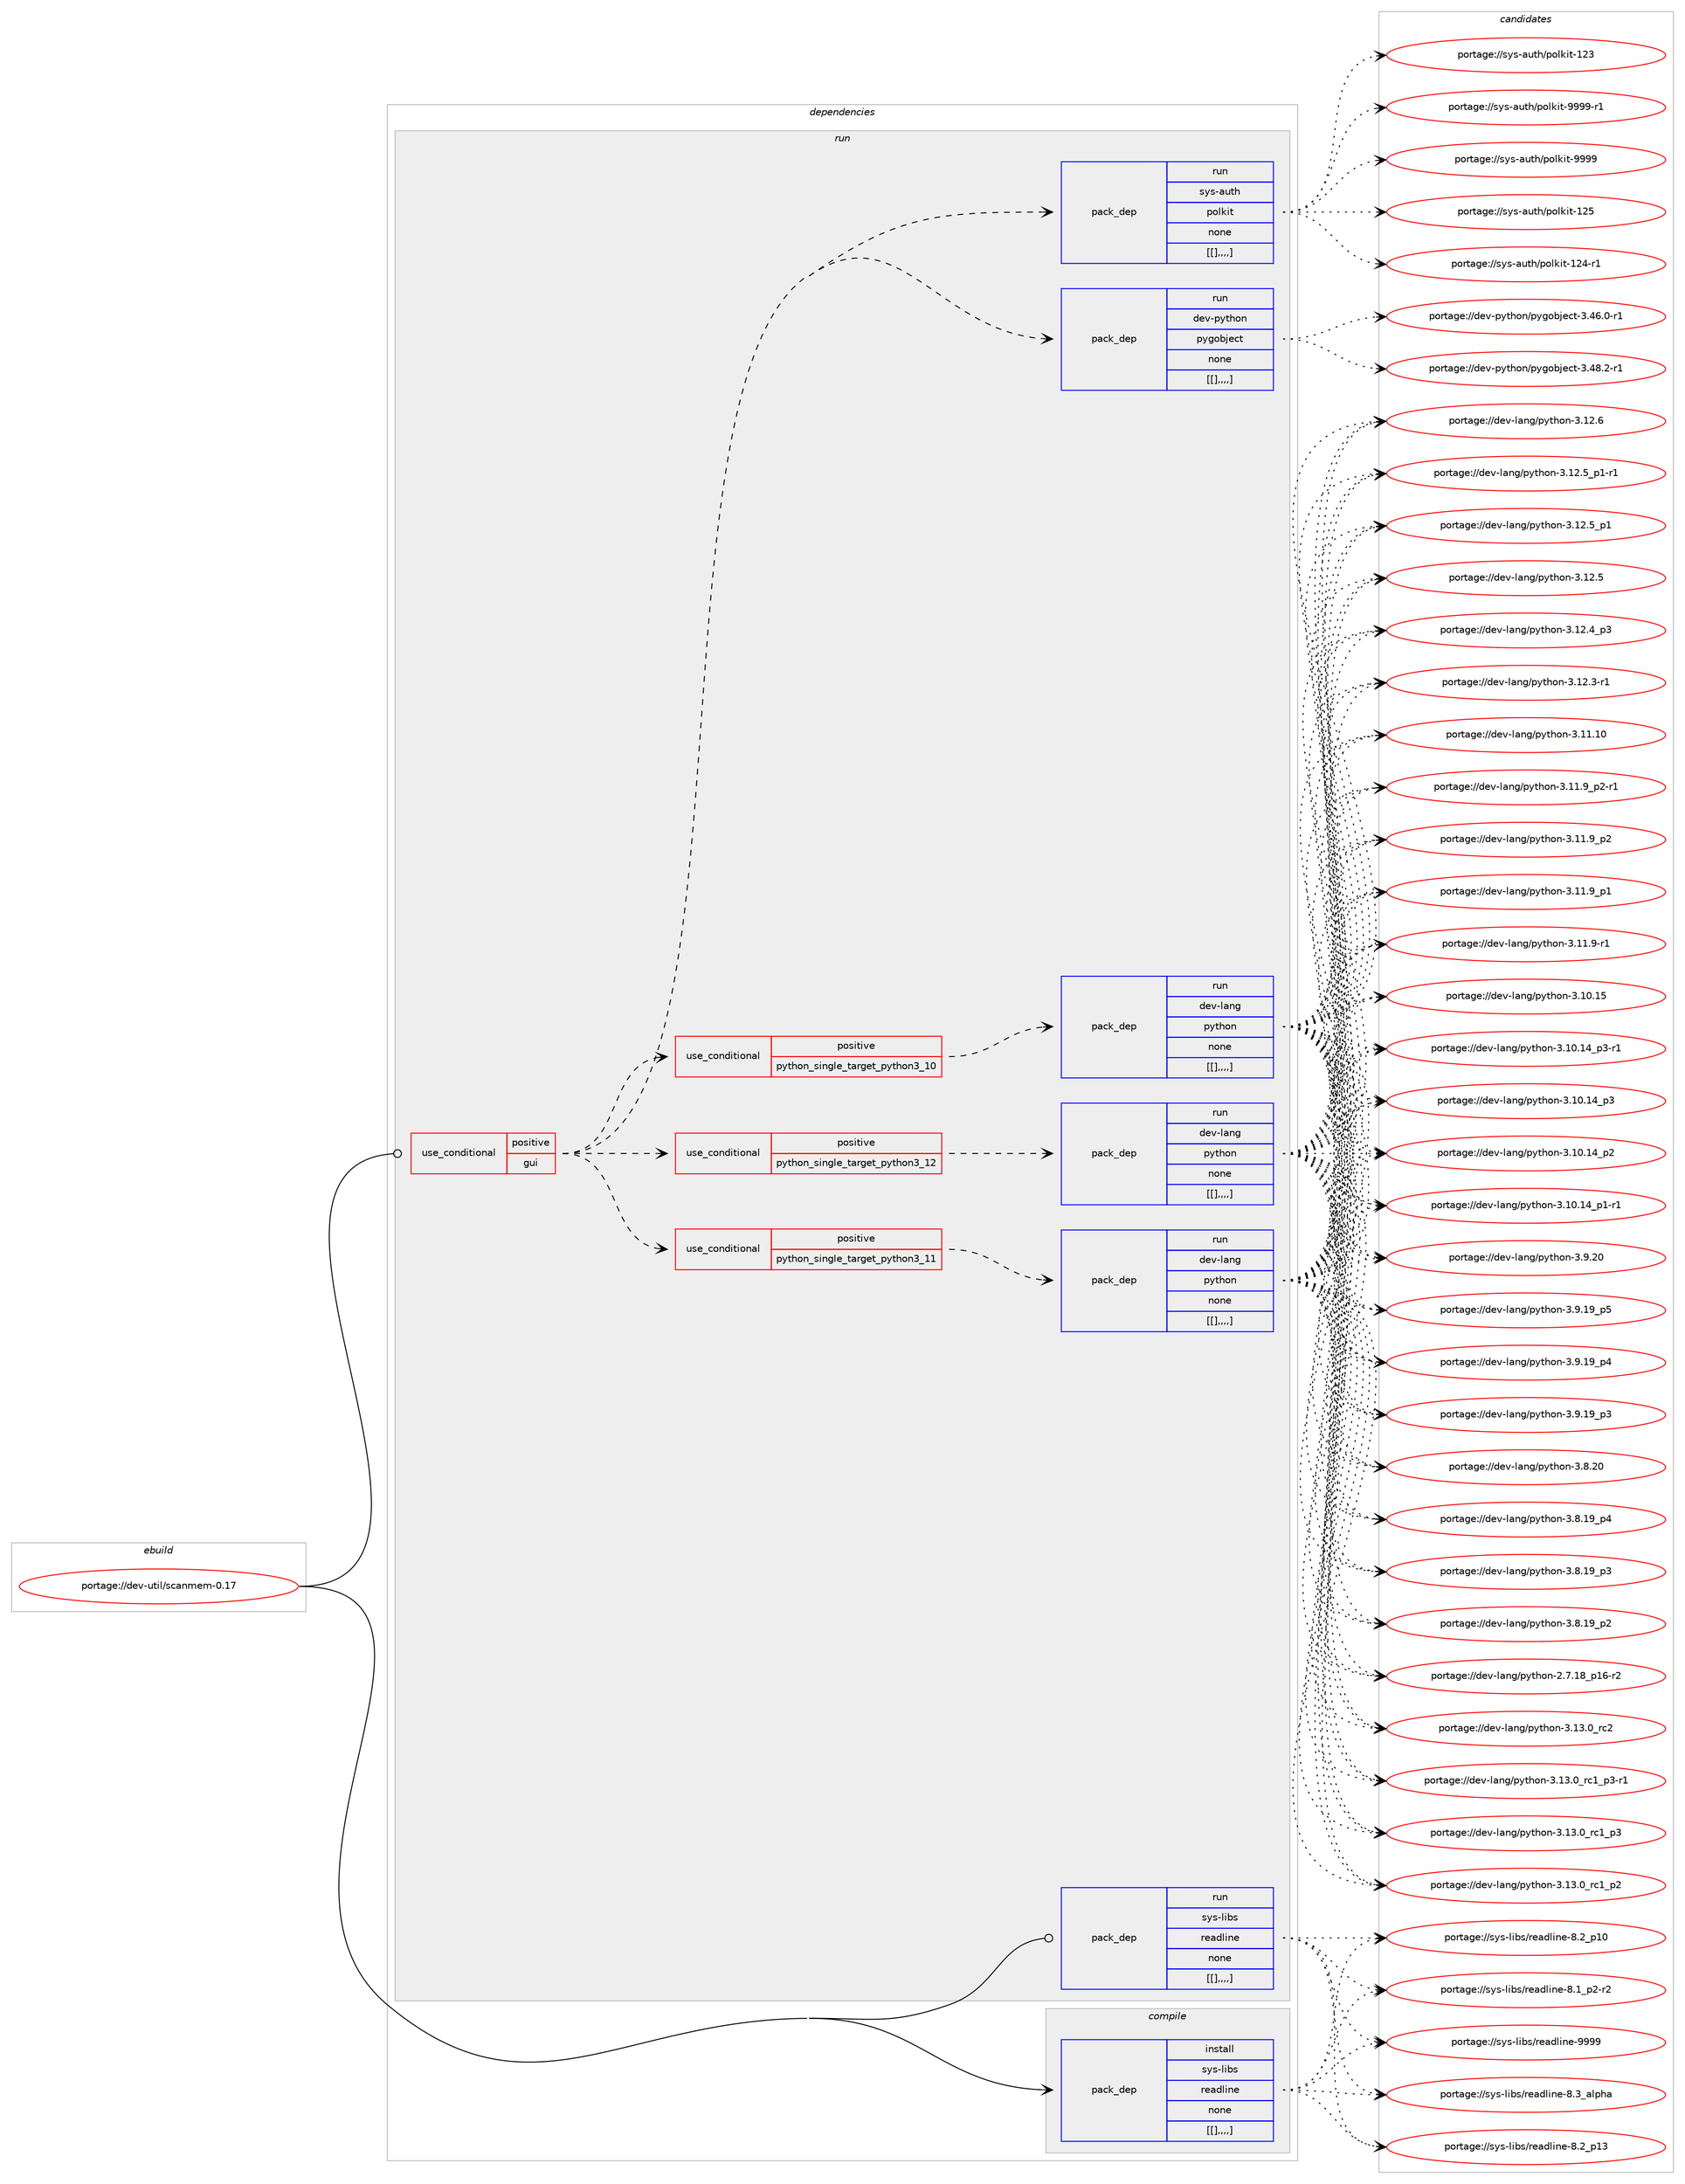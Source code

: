 digraph prolog {

# *************
# Graph options
# *************

newrank=true;
concentrate=true;
compound=true;
graph [rankdir=LR,fontname=Helvetica,fontsize=10,ranksep=1.5];#, ranksep=2.5, nodesep=0.2];
edge  [arrowhead=vee];
node  [fontname=Helvetica,fontsize=10];

# **********
# The ebuild
# **********

subgraph cluster_leftcol {
color=gray;
label=<<i>ebuild</i>>;
id [label="portage://dev-util/scanmem-0.17", color=red, width=4, href="../dev-util/scanmem-0.17.svg"];
}

# ****************
# The dependencies
# ****************

subgraph cluster_midcol {
color=gray;
label=<<i>dependencies</i>>;
subgraph cluster_compile {
fillcolor="#eeeeee";
style=filled;
label=<<i>compile</i>>;
subgraph pack158350 {
dependency223307 [label=<<TABLE BORDER="0" CELLBORDER="1" CELLSPACING="0" CELLPADDING="4" WIDTH="220"><TR><TD ROWSPAN="6" CELLPADDING="30">pack_dep</TD></TR><TR><TD WIDTH="110">install</TD></TR><TR><TD>sys-libs</TD></TR><TR><TD>readline</TD></TR><TR><TD>none</TD></TR><TR><TD>[[],,,,]</TD></TR></TABLE>>, shape=none, color=blue];
}
id:e -> dependency223307:w [weight=20,style="solid",arrowhead="vee"];
}
subgraph cluster_compileandrun {
fillcolor="#eeeeee";
style=filled;
label=<<i>compile and run</i>>;
}
subgraph cluster_run {
fillcolor="#eeeeee";
style=filled;
label=<<i>run</i>>;
subgraph cond63524 {
dependency223308 [label=<<TABLE BORDER="0" CELLBORDER="1" CELLSPACING="0" CELLPADDING="4"><TR><TD ROWSPAN="3" CELLPADDING="10">use_conditional</TD></TR><TR><TD>positive</TD></TR><TR><TD>gui</TD></TR></TABLE>>, shape=none, color=red];
subgraph cond63525 {
dependency223309 [label=<<TABLE BORDER="0" CELLBORDER="1" CELLSPACING="0" CELLPADDING="4"><TR><TD ROWSPAN="3" CELLPADDING="10">use_conditional</TD></TR><TR><TD>positive</TD></TR><TR><TD>python_single_target_python3_10</TD></TR></TABLE>>, shape=none, color=red];
subgraph pack158351 {
dependency223310 [label=<<TABLE BORDER="0" CELLBORDER="1" CELLSPACING="0" CELLPADDING="4" WIDTH="220"><TR><TD ROWSPAN="6" CELLPADDING="30">pack_dep</TD></TR><TR><TD WIDTH="110">run</TD></TR><TR><TD>dev-lang</TD></TR><TR><TD>python</TD></TR><TR><TD>none</TD></TR><TR><TD>[[],,,,]</TD></TR></TABLE>>, shape=none, color=blue];
}
dependency223309:e -> dependency223310:w [weight=20,style="dashed",arrowhead="vee"];
}
dependency223308:e -> dependency223309:w [weight=20,style="dashed",arrowhead="vee"];
subgraph cond63526 {
dependency223311 [label=<<TABLE BORDER="0" CELLBORDER="1" CELLSPACING="0" CELLPADDING="4"><TR><TD ROWSPAN="3" CELLPADDING="10">use_conditional</TD></TR><TR><TD>positive</TD></TR><TR><TD>python_single_target_python3_11</TD></TR></TABLE>>, shape=none, color=red];
subgraph pack158352 {
dependency223312 [label=<<TABLE BORDER="0" CELLBORDER="1" CELLSPACING="0" CELLPADDING="4" WIDTH="220"><TR><TD ROWSPAN="6" CELLPADDING="30">pack_dep</TD></TR><TR><TD WIDTH="110">run</TD></TR><TR><TD>dev-lang</TD></TR><TR><TD>python</TD></TR><TR><TD>none</TD></TR><TR><TD>[[],,,,]</TD></TR></TABLE>>, shape=none, color=blue];
}
dependency223311:e -> dependency223312:w [weight=20,style="dashed",arrowhead="vee"];
}
dependency223308:e -> dependency223311:w [weight=20,style="dashed",arrowhead="vee"];
subgraph cond63527 {
dependency223313 [label=<<TABLE BORDER="0" CELLBORDER="1" CELLSPACING="0" CELLPADDING="4"><TR><TD ROWSPAN="3" CELLPADDING="10">use_conditional</TD></TR><TR><TD>positive</TD></TR><TR><TD>python_single_target_python3_12</TD></TR></TABLE>>, shape=none, color=red];
subgraph pack158353 {
dependency223314 [label=<<TABLE BORDER="0" CELLBORDER="1" CELLSPACING="0" CELLPADDING="4" WIDTH="220"><TR><TD ROWSPAN="6" CELLPADDING="30">pack_dep</TD></TR><TR><TD WIDTH="110">run</TD></TR><TR><TD>dev-lang</TD></TR><TR><TD>python</TD></TR><TR><TD>none</TD></TR><TR><TD>[[],,,,]</TD></TR></TABLE>>, shape=none, color=blue];
}
dependency223313:e -> dependency223314:w [weight=20,style="dashed",arrowhead="vee"];
}
dependency223308:e -> dependency223313:w [weight=20,style="dashed",arrowhead="vee"];
subgraph pack158354 {
dependency223315 [label=<<TABLE BORDER="0" CELLBORDER="1" CELLSPACING="0" CELLPADDING="4" WIDTH="220"><TR><TD ROWSPAN="6" CELLPADDING="30">pack_dep</TD></TR><TR><TD WIDTH="110">run</TD></TR><TR><TD>dev-python</TD></TR><TR><TD>pygobject</TD></TR><TR><TD>none</TD></TR><TR><TD>[[],,,,]</TD></TR></TABLE>>, shape=none, color=blue];
}
dependency223308:e -> dependency223315:w [weight=20,style="dashed",arrowhead="vee"];
subgraph pack158355 {
dependency223316 [label=<<TABLE BORDER="0" CELLBORDER="1" CELLSPACING="0" CELLPADDING="4" WIDTH="220"><TR><TD ROWSPAN="6" CELLPADDING="30">pack_dep</TD></TR><TR><TD WIDTH="110">run</TD></TR><TR><TD>sys-auth</TD></TR><TR><TD>polkit</TD></TR><TR><TD>none</TD></TR><TR><TD>[[],,,,]</TD></TR></TABLE>>, shape=none, color=blue];
}
dependency223308:e -> dependency223316:w [weight=20,style="dashed",arrowhead="vee"];
}
id:e -> dependency223308:w [weight=20,style="solid",arrowhead="odot"];
subgraph pack158356 {
dependency223317 [label=<<TABLE BORDER="0" CELLBORDER="1" CELLSPACING="0" CELLPADDING="4" WIDTH="220"><TR><TD ROWSPAN="6" CELLPADDING="30">pack_dep</TD></TR><TR><TD WIDTH="110">run</TD></TR><TR><TD>sys-libs</TD></TR><TR><TD>readline</TD></TR><TR><TD>none</TD></TR><TR><TD>[[],,,,]</TD></TR></TABLE>>, shape=none, color=blue];
}
id:e -> dependency223317:w [weight=20,style="solid",arrowhead="odot"];
}
}

# **************
# The candidates
# **************

subgraph cluster_choices {
rank=same;
color=gray;
label=<<i>candidates</i>>;

subgraph choice158350 {
color=black;
nodesep=1;
choice115121115451081059811547114101971001081051101014557575757 [label="portage://sys-libs/readline-9999", color=red, width=4,href="../sys-libs/readline-9999.svg"];
choice1151211154510810598115471141019710010810511010145564651959710811210497 [label="portage://sys-libs/readline-8.3_alpha", color=red, width=4,href="../sys-libs/readline-8.3_alpha.svg"];
choice1151211154510810598115471141019710010810511010145564650951124951 [label="portage://sys-libs/readline-8.2_p13", color=red, width=4,href="../sys-libs/readline-8.2_p13.svg"];
choice1151211154510810598115471141019710010810511010145564650951124948 [label="portage://sys-libs/readline-8.2_p10", color=red, width=4,href="../sys-libs/readline-8.2_p10.svg"];
choice115121115451081059811547114101971001081051101014556464995112504511450 [label="portage://sys-libs/readline-8.1_p2-r2", color=red, width=4,href="../sys-libs/readline-8.1_p2-r2.svg"];
dependency223307:e -> choice115121115451081059811547114101971001081051101014557575757:w [style=dotted,weight="100"];
dependency223307:e -> choice1151211154510810598115471141019710010810511010145564651959710811210497:w [style=dotted,weight="100"];
dependency223307:e -> choice1151211154510810598115471141019710010810511010145564650951124951:w [style=dotted,weight="100"];
dependency223307:e -> choice1151211154510810598115471141019710010810511010145564650951124948:w [style=dotted,weight="100"];
dependency223307:e -> choice115121115451081059811547114101971001081051101014556464995112504511450:w [style=dotted,weight="100"];
}
subgraph choice158351 {
color=black;
nodesep=1;
choice10010111845108971101034711212111610411111045514649514648951149950 [label="portage://dev-lang/python-3.13.0_rc2", color=red, width=4,href="../dev-lang/python-3.13.0_rc2.svg"];
choice1001011184510897110103471121211161041111104551464951464895114994995112514511449 [label="portage://dev-lang/python-3.13.0_rc1_p3-r1", color=red, width=4,href="../dev-lang/python-3.13.0_rc1_p3-r1.svg"];
choice100101118451089711010347112121116104111110455146495146489511499499511251 [label="portage://dev-lang/python-3.13.0_rc1_p3", color=red, width=4,href="../dev-lang/python-3.13.0_rc1_p3.svg"];
choice100101118451089711010347112121116104111110455146495146489511499499511250 [label="portage://dev-lang/python-3.13.0_rc1_p2", color=red, width=4,href="../dev-lang/python-3.13.0_rc1_p2.svg"];
choice10010111845108971101034711212111610411111045514649504654 [label="portage://dev-lang/python-3.12.6", color=red, width=4,href="../dev-lang/python-3.12.6.svg"];
choice1001011184510897110103471121211161041111104551464950465395112494511449 [label="portage://dev-lang/python-3.12.5_p1-r1", color=red, width=4,href="../dev-lang/python-3.12.5_p1-r1.svg"];
choice100101118451089711010347112121116104111110455146495046539511249 [label="portage://dev-lang/python-3.12.5_p1", color=red, width=4,href="../dev-lang/python-3.12.5_p1.svg"];
choice10010111845108971101034711212111610411111045514649504653 [label="portage://dev-lang/python-3.12.5", color=red, width=4,href="../dev-lang/python-3.12.5.svg"];
choice100101118451089711010347112121116104111110455146495046529511251 [label="portage://dev-lang/python-3.12.4_p3", color=red, width=4,href="../dev-lang/python-3.12.4_p3.svg"];
choice100101118451089711010347112121116104111110455146495046514511449 [label="portage://dev-lang/python-3.12.3-r1", color=red, width=4,href="../dev-lang/python-3.12.3-r1.svg"];
choice1001011184510897110103471121211161041111104551464949464948 [label="portage://dev-lang/python-3.11.10", color=red, width=4,href="../dev-lang/python-3.11.10.svg"];
choice1001011184510897110103471121211161041111104551464949465795112504511449 [label="portage://dev-lang/python-3.11.9_p2-r1", color=red, width=4,href="../dev-lang/python-3.11.9_p2-r1.svg"];
choice100101118451089711010347112121116104111110455146494946579511250 [label="portage://dev-lang/python-3.11.9_p2", color=red, width=4,href="../dev-lang/python-3.11.9_p2.svg"];
choice100101118451089711010347112121116104111110455146494946579511249 [label="portage://dev-lang/python-3.11.9_p1", color=red, width=4,href="../dev-lang/python-3.11.9_p1.svg"];
choice100101118451089711010347112121116104111110455146494946574511449 [label="portage://dev-lang/python-3.11.9-r1", color=red, width=4,href="../dev-lang/python-3.11.9-r1.svg"];
choice1001011184510897110103471121211161041111104551464948464953 [label="portage://dev-lang/python-3.10.15", color=red, width=4,href="../dev-lang/python-3.10.15.svg"];
choice100101118451089711010347112121116104111110455146494846495295112514511449 [label="portage://dev-lang/python-3.10.14_p3-r1", color=red, width=4,href="../dev-lang/python-3.10.14_p3-r1.svg"];
choice10010111845108971101034711212111610411111045514649484649529511251 [label="portage://dev-lang/python-3.10.14_p3", color=red, width=4,href="../dev-lang/python-3.10.14_p3.svg"];
choice10010111845108971101034711212111610411111045514649484649529511250 [label="portage://dev-lang/python-3.10.14_p2", color=red, width=4,href="../dev-lang/python-3.10.14_p2.svg"];
choice100101118451089711010347112121116104111110455146494846495295112494511449 [label="portage://dev-lang/python-3.10.14_p1-r1", color=red, width=4,href="../dev-lang/python-3.10.14_p1-r1.svg"];
choice10010111845108971101034711212111610411111045514657465048 [label="portage://dev-lang/python-3.9.20", color=red, width=4,href="../dev-lang/python-3.9.20.svg"];
choice100101118451089711010347112121116104111110455146574649579511253 [label="portage://dev-lang/python-3.9.19_p5", color=red, width=4,href="../dev-lang/python-3.9.19_p5.svg"];
choice100101118451089711010347112121116104111110455146574649579511252 [label="portage://dev-lang/python-3.9.19_p4", color=red, width=4,href="../dev-lang/python-3.9.19_p4.svg"];
choice100101118451089711010347112121116104111110455146574649579511251 [label="portage://dev-lang/python-3.9.19_p3", color=red, width=4,href="../dev-lang/python-3.9.19_p3.svg"];
choice10010111845108971101034711212111610411111045514656465048 [label="portage://dev-lang/python-3.8.20", color=red, width=4,href="../dev-lang/python-3.8.20.svg"];
choice100101118451089711010347112121116104111110455146564649579511252 [label="portage://dev-lang/python-3.8.19_p4", color=red, width=4,href="../dev-lang/python-3.8.19_p4.svg"];
choice100101118451089711010347112121116104111110455146564649579511251 [label="portage://dev-lang/python-3.8.19_p3", color=red, width=4,href="../dev-lang/python-3.8.19_p3.svg"];
choice100101118451089711010347112121116104111110455146564649579511250 [label="portage://dev-lang/python-3.8.19_p2", color=red, width=4,href="../dev-lang/python-3.8.19_p2.svg"];
choice100101118451089711010347112121116104111110455046554649569511249544511450 [label="portage://dev-lang/python-2.7.18_p16-r2", color=red, width=4,href="../dev-lang/python-2.7.18_p16-r2.svg"];
dependency223310:e -> choice10010111845108971101034711212111610411111045514649514648951149950:w [style=dotted,weight="100"];
dependency223310:e -> choice1001011184510897110103471121211161041111104551464951464895114994995112514511449:w [style=dotted,weight="100"];
dependency223310:e -> choice100101118451089711010347112121116104111110455146495146489511499499511251:w [style=dotted,weight="100"];
dependency223310:e -> choice100101118451089711010347112121116104111110455146495146489511499499511250:w [style=dotted,weight="100"];
dependency223310:e -> choice10010111845108971101034711212111610411111045514649504654:w [style=dotted,weight="100"];
dependency223310:e -> choice1001011184510897110103471121211161041111104551464950465395112494511449:w [style=dotted,weight="100"];
dependency223310:e -> choice100101118451089711010347112121116104111110455146495046539511249:w [style=dotted,weight="100"];
dependency223310:e -> choice10010111845108971101034711212111610411111045514649504653:w [style=dotted,weight="100"];
dependency223310:e -> choice100101118451089711010347112121116104111110455146495046529511251:w [style=dotted,weight="100"];
dependency223310:e -> choice100101118451089711010347112121116104111110455146495046514511449:w [style=dotted,weight="100"];
dependency223310:e -> choice1001011184510897110103471121211161041111104551464949464948:w [style=dotted,weight="100"];
dependency223310:e -> choice1001011184510897110103471121211161041111104551464949465795112504511449:w [style=dotted,weight="100"];
dependency223310:e -> choice100101118451089711010347112121116104111110455146494946579511250:w [style=dotted,weight="100"];
dependency223310:e -> choice100101118451089711010347112121116104111110455146494946579511249:w [style=dotted,weight="100"];
dependency223310:e -> choice100101118451089711010347112121116104111110455146494946574511449:w [style=dotted,weight="100"];
dependency223310:e -> choice1001011184510897110103471121211161041111104551464948464953:w [style=dotted,weight="100"];
dependency223310:e -> choice100101118451089711010347112121116104111110455146494846495295112514511449:w [style=dotted,weight="100"];
dependency223310:e -> choice10010111845108971101034711212111610411111045514649484649529511251:w [style=dotted,weight="100"];
dependency223310:e -> choice10010111845108971101034711212111610411111045514649484649529511250:w [style=dotted,weight="100"];
dependency223310:e -> choice100101118451089711010347112121116104111110455146494846495295112494511449:w [style=dotted,weight="100"];
dependency223310:e -> choice10010111845108971101034711212111610411111045514657465048:w [style=dotted,weight="100"];
dependency223310:e -> choice100101118451089711010347112121116104111110455146574649579511253:w [style=dotted,weight="100"];
dependency223310:e -> choice100101118451089711010347112121116104111110455146574649579511252:w [style=dotted,weight="100"];
dependency223310:e -> choice100101118451089711010347112121116104111110455146574649579511251:w [style=dotted,weight="100"];
dependency223310:e -> choice10010111845108971101034711212111610411111045514656465048:w [style=dotted,weight="100"];
dependency223310:e -> choice100101118451089711010347112121116104111110455146564649579511252:w [style=dotted,weight="100"];
dependency223310:e -> choice100101118451089711010347112121116104111110455146564649579511251:w [style=dotted,weight="100"];
dependency223310:e -> choice100101118451089711010347112121116104111110455146564649579511250:w [style=dotted,weight="100"];
dependency223310:e -> choice100101118451089711010347112121116104111110455046554649569511249544511450:w [style=dotted,weight="100"];
}
subgraph choice158352 {
color=black;
nodesep=1;
choice10010111845108971101034711212111610411111045514649514648951149950 [label="portage://dev-lang/python-3.13.0_rc2", color=red, width=4,href="../dev-lang/python-3.13.0_rc2.svg"];
choice1001011184510897110103471121211161041111104551464951464895114994995112514511449 [label="portage://dev-lang/python-3.13.0_rc1_p3-r1", color=red, width=4,href="../dev-lang/python-3.13.0_rc1_p3-r1.svg"];
choice100101118451089711010347112121116104111110455146495146489511499499511251 [label="portage://dev-lang/python-3.13.0_rc1_p3", color=red, width=4,href="../dev-lang/python-3.13.0_rc1_p3.svg"];
choice100101118451089711010347112121116104111110455146495146489511499499511250 [label="portage://dev-lang/python-3.13.0_rc1_p2", color=red, width=4,href="../dev-lang/python-3.13.0_rc1_p2.svg"];
choice10010111845108971101034711212111610411111045514649504654 [label="portage://dev-lang/python-3.12.6", color=red, width=4,href="../dev-lang/python-3.12.6.svg"];
choice1001011184510897110103471121211161041111104551464950465395112494511449 [label="portage://dev-lang/python-3.12.5_p1-r1", color=red, width=4,href="../dev-lang/python-3.12.5_p1-r1.svg"];
choice100101118451089711010347112121116104111110455146495046539511249 [label="portage://dev-lang/python-3.12.5_p1", color=red, width=4,href="../dev-lang/python-3.12.5_p1.svg"];
choice10010111845108971101034711212111610411111045514649504653 [label="portage://dev-lang/python-3.12.5", color=red, width=4,href="../dev-lang/python-3.12.5.svg"];
choice100101118451089711010347112121116104111110455146495046529511251 [label="portage://dev-lang/python-3.12.4_p3", color=red, width=4,href="../dev-lang/python-3.12.4_p3.svg"];
choice100101118451089711010347112121116104111110455146495046514511449 [label="portage://dev-lang/python-3.12.3-r1", color=red, width=4,href="../dev-lang/python-3.12.3-r1.svg"];
choice1001011184510897110103471121211161041111104551464949464948 [label="portage://dev-lang/python-3.11.10", color=red, width=4,href="../dev-lang/python-3.11.10.svg"];
choice1001011184510897110103471121211161041111104551464949465795112504511449 [label="portage://dev-lang/python-3.11.9_p2-r1", color=red, width=4,href="../dev-lang/python-3.11.9_p2-r1.svg"];
choice100101118451089711010347112121116104111110455146494946579511250 [label="portage://dev-lang/python-3.11.9_p2", color=red, width=4,href="../dev-lang/python-3.11.9_p2.svg"];
choice100101118451089711010347112121116104111110455146494946579511249 [label="portage://dev-lang/python-3.11.9_p1", color=red, width=4,href="../dev-lang/python-3.11.9_p1.svg"];
choice100101118451089711010347112121116104111110455146494946574511449 [label="portage://dev-lang/python-3.11.9-r1", color=red, width=4,href="../dev-lang/python-3.11.9-r1.svg"];
choice1001011184510897110103471121211161041111104551464948464953 [label="portage://dev-lang/python-3.10.15", color=red, width=4,href="../dev-lang/python-3.10.15.svg"];
choice100101118451089711010347112121116104111110455146494846495295112514511449 [label="portage://dev-lang/python-3.10.14_p3-r1", color=red, width=4,href="../dev-lang/python-3.10.14_p3-r1.svg"];
choice10010111845108971101034711212111610411111045514649484649529511251 [label="portage://dev-lang/python-3.10.14_p3", color=red, width=4,href="../dev-lang/python-3.10.14_p3.svg"];
choice10010111845108971101034711212111610411111045514649484649529511250 [label="portage://dev-lang/python-3.10.14_p2", color=red, width=4,href="../dev-lang/python-3.10.14_p2.svg"];
choice100101118451089711010347112121116104111110455146494846495295112494511449 [label="portage://dev-lang/python-3.10.14_p1-r1", color=red, width=4,href="../dev-lang/python-3.10.14_p1-r1.svg"];
choice10010111845108971101034711212111610411111045514657465048 [label="portage://dev-lang/python-3.9.20", color=red, width=4,href="../dev-lang/python-3.9.20.svg"];
choice100101118451089711010347112121116104111110455146574649579511253 [label="portage://dev-lang/python-3.9.19_p5", color=red, width=4,href="../dev-lang/python-3.9.19_p5.svg"];
choice100101118451089711010347112121116104111110455146574649579511252 [label="portage://dev-lang/python-3.9.19_p4", color=red, width=4,href="../dev-lang/python-3.9.19_p4.svg"];
choice100101118451089711010347112121116104111110455146574649579511251 [label="portage://dev-lang/python-3.9.19_p3", color=red, width=4,href="../dev-lang/python-3.9.19_p3.svg"];
choice10010111845108971101034711212111610411111045514656465048 [label="portage://dev-lang/python-3.8.20", color=red, width=4,href="../dev-lang/python-3.8.20.svg"];
choice100101118451089711010347112121116104111110455146564649579511252 [label="portage://dev-lang/python-3.8.19_p4", color=red, width=4,href="../dev-lang/python-3.8.19_p4.svg"];
choice100101118451089711010347112121116104111110455146564649579511251 [label="portage://dev-lang/python-3.8.19_p3", color=red, width=4,href="../dev-lang/python-3.8.19_p3.svg"];
choice100101118451089711010347112121116104111110455146564649579511250 [label="portage://dev-lang/python-3.8.19_p2", color=red, width=4,href="../dev-lang/python-3.8.19_p2.svg"];
choice100101118451089711010347112121116104111110455046554649569511249544511450 [label="portage://dev-lang/python-2.7.18_p16-r2", color=red, width=4,href="../dev-lang/python-2.7.18_p16-r2.svg"];
dependency223312:e -> choice10010111845108971101034711212111610411111045514649514648951149950:w [style=dotted,weight="100"];
dependency223312:e -> choice1001011184510897110103471121211161041111104551464951464895114994995112514511449:w [style=dotted,weight="100"];
dependency223312:e -> choice100101118451089711010347112121116104111110455146495146489511499499511251:w [style=dotted,weight="100"];
dependency223312:e -> choice100101118451089711010347112121116104111110455146495146489511499499511250:w [style=dotted,weight="100"];
dependency223312:e -> choice10010111845108971101034711212111610411111045514649504654:w [style=dotted,weight="100"];
dependency223312:e -> choice1001011184510897110103471121211161041111104551464950465395112494511449:w [style=dotted,weight="100"];
dependency223312:e -> choice100101118451089711010347112121116104111110455146495046539511249:w [style=dotted,weight="100"];
dependency223312:e -> choice10010111845108971101034711212111610411111045514649504653:w [style=dotted,weight="100"];
dependency223312:e -> choice100101118451089711010347112121116104111110455146495046529511251:w [style=dotted,weight="100"];
dependency223312:e -> choice100101118451089711010347112121116104111110455146495046514511449:w [style=dotted,weight="100"];
dependency223312:e -> choice1001011184510897110103471121211161041111104551464949464948:w [style=dotted,weight="100"];
dependency223312:e -> choice1001011184510897110103471121211161041111104551464949465795112504511449:w [style=dotted,weight="100"];
dependency223312:e -> choice100101118451089711010347112121116104111110455146494946579511250:w [style=dotted,weight="100"];
dependency223312:e -> choice100101118451089711010347112121116104111110455146494946579511249:w [style=dotted,weight="100"];
dependency223312:e -> choice100101118451089711010347112121116104111110455146494946574511449:w [style=dotted,weight="100"];
dependency223312:e -> choice1001011184510897110103471121211161041111104551464948464953:w [style=dotted,weight="100"];
dependency223312:e -> choice100101118451089711010347112121116104111110455146494846495295112514511449:w [style=dotted,weight="100"];
dependency223312:e -> choice10010111845108971101034711212111610411111045514649484649529511251:w [style=dotted,weight="100"];
dependency223312:e -> choice10010111845108971101034711212111610411111045514649484649529511250:w [style=dotted,weight="100"];
dependency223312:e -> choice100101118451089711010347112121116104111110455146494846495295112494511449:w [style=dotted,weight="100"];
dependency223312:e -> choice10010111845108971101034711212111610411111045514657465048:w [style=dotted,weight="100"];
dependency223312:e -> choice100101118451089711010347112121116104111110455146574649579511253:w [style=dotted,weight="100"];
dependency223312:e -> choice100101118451089711010347112121116104111110455146574649579511252:w [style=dotted,weight="100"];
dependency223312:e -> choice100101118451089711010347112121116104111110455146574649579511251:w [style=dotted,weight="100"];
dependency223312:e -> choice10010111845108971101034711212111610411111045514656465048:w [style=dotted,weight="100"];
dependency223312:e -> choice100101118451089711010347112121116104111110455146564649579511252:w [style=dotted,weight="100"];
dependency223312:e -> choice100101118451089711010347112121116104111110455146564649579511251:w [style=dotted,weight="100"];
dependency223312:e -> choice100101118451089711010347112121116104111110455146564649579511250:w [style=dotted,weight="100"];
dependency223312:e -> choice100101118451089711010347112121116104111110455046554649569511249544511450:w [style=dotted,weight="100"];
}
subgraph choice158353 {
color=black;
nodesep=1;
choice10010111845108971101034711212111610411111045514649514648951149950 [label="portage://dev-lang/python-3.13.0_rc2", color=red, width=4,href="../dev-lang/python-3.13.0_rc2.svg"];
choice1001011184510897110103471121211161041111104551464951464895114994995112514511449 [label="portage://dev-lang/python-3.13.0_rc1_p3-r1", color=red, width=4,href="../dev-lang/python-3.13.0_rc1_p3-r1.svg"];
choice100101118451089711010347112121116104111110455146495146489511499499511251 [label="portage://dev-lang/python-3.13.0_rc1_p3", color=red, width=4,href="../dev-lang/python-3.13.0_rc1_p3.svg"];
choice100101118451089711010347112121116104111110455146495146489511499499511250 [label="portage://dev-lang/python-3.13.0_rc1_p2", color=red, width=4,href="../dev-lang/python-3.13.0_rc1_p2.svg"];
choice10010111845108971101034711212111610411111045514649504654 [label="portage://dev-lang/python-3.12.6", color=red, width=4,href="../dev-lang/python-3.12.6.svg"];
choice1001011184510897110103471121211161041111104551464950465395112494511449 [label="portage://dev-lang/python-3.12.5_p1-r1", color=red, width=4,href="../dev-lang/python-3.12.5_p1-r1.svg"];
choice100101118451089711010347112121116104111110455146495046539511249 [label="portage://dev-lang/python-3.12.5_p1", color=red, width=4,href="../dev-lang/python-3.12.5_p1.svg"];
choice10010111845108971101034711212111610411111045514649504653 [label="portage://dev-lang/python-3.12.5", color=red, width=4,href="../dev-lang/python-3.12.5.svg"];
choice100101118451089711010347112121116104111110455146495046529511251 [label="portage://dev-lang/python-3.12.4_p3", color=red, width=4,href="../dev-lang/python-3.12.4_p3.svg"];
choice100101118451089711010347112121116104111110455146495046514511449 [label="portage://dev-lang/python-3.12.3-r1", color=red, width=4,href="../dev-lang/python-3.12.3-r1.svg"];
choice1001011184510897110103471121211161041111104551464949464948 [label="portage://dev-lang/python-3.11.10", color=red, width=4,href="../dev-lang/python-3.11.10.svg"];
choice1001011184510897110103471121211161041111104551464949465795112504511449 [label="portage://dev-lang/python-3.11.9_p2-r1", color=red, width=4,href="../dev-lang/python-3.11.9_p2-r1.svg"];
choice100101118451089711010347112121116104111110455146494946579511250 [label="portage://dev-lang/python-3.11.9_p2", color=red, width=4,href="../dev-lang/python-3.11.9_p2.svg"];
choice100101118451089711010347112121116104111110455146494946579511249 [label="portage://dev-lang/python-3.11.9_p1", color=red, width=4,href="../dev-lang/python-3.11.9_p1.svg"];
choice100101118451089711010347112121116104111110455146494946574511449 [label="portage://dev-lang/python-3.11.9-r1", color=red, width=4,href="../dev-lang/python-3.11.9-r1.svg"];
choice1001011184510897110103471121211161041111104551464948464953 [label="portage://dev-lang/python-3.10.15", color=red, width=4,href="../dev-lang/python-3.10.15.svg"];
choice100101118451089711010347112121116104111110455146494846495295112514511449 [label="portage://dev-lang/python-3.10.14_p3-r1", color=red, width=4,href="../dev-lang/python-3.10.14_p3-r1.svg"];
choice10010111845108971101034711212111610411111045514649484649529511251 [label="portage://dev-lang/python-3.10.14_p3", color=red, width=4,href="../dev-lang/python-3.10.14_p3.svg"];
choice10010111845108971101034711212111610411111045514649484649529511250 [label="portage://dev-lang/python-3.10.14_p2", color=red, width=4,href="../dev-lang/python-3.10.14_p2.svg"];
choice100101118451089711010347112121116104111110455146494846495295112494511449 [label="portage://dev-lang/python-3.10.14_p1-r1", color=red, width=4,href="../dev-lang/python-3.10.14_p1-r1.svg"];
choice10010111845108971101034711212111610411111045514657465048 [label="portage://dev-lang/python-3.9.20", color=red, width=4,href="../dev-lang/python-3.9.20.svg"];
choice100101118451089711010347112121116104111110455146574649579511253 [label="portage://dev-lang/python-3.9.19_p5", color=red, width=4,href="../dev-lang/python-3.9.19_p5.svg"];
choice100101118451089711010347112121116104111110455146574649579511252 [label="portage://dev-lang/python-3.9.19_p4", color=red, width=4,href="../dev-lang/python-3.9.19_p4.svg"];
choice100101118451089711010347112121116104111110455146574649579511251 [label="portage://dev-lang/python-3.9.19_p3", color=red, width=4,href="../dev-lang/python-3.9.19_p3.svg"];
choice10010111845108971101034711212111610411111045514656465048 [label="portage://dev-lang/python-3.8.20", color=red, width=4,href="../dev-lang/python-3.8.20.svg"];
choice100101118451089711010347112121116104111110455146564649579511252 [label="portage://dev-lang/python-3.8.19_p4", color=red, width=4,href="../dev-lang/python-3.8.19_p4.svg"];
choice100101118451089711010347112121116104111110455146564649579511251 [label="portage://dev-lang/python-3.8.19_p3", color=red, width=4,href="../dev-lang/python-3.8.19_p3.svg"];
choice100101118451089711010347112121116104111110455146564649579511250 [label="portage://dev-lang/python-3.8.19_p2", color=red, width=4,href="../dev-lang/python-3.8.19_p2.svg"];
choice100101118451089711010347112121116104111110455046554649569511249544511450 [label="portage://dev-lang/python-2.7.18_p16-r2", color=red, width=4,href="../dev-lang/python-2.7.18_p16-r2.svg"];
dependency223314:e -> choice10010111845108971101034711212111610411111045514649514648951149950:w [style=dotted,weight="100"];
dependency223314:e -> choice1001011184510897110103471121211161041111104551464951464895114994995112514511449:w [style=dotted,weight="100"];
dependency223314:e -> choice100101118451089711010347112121116104111110455146495146489511499499511251:w [style=dotted,weight="100"];
dependency223314:e -> choice100101118451089711010347112121116104111110455146495146489511499499511250:w [style=dotted,weight="100"];
dependency223314:e -> choice10010111845108971101034711212111610411111045514649504654:w [style=dotted,weight="100"];
dependency223314:e -> choice1001011184510897110103471121211161041111104551464950465395112494511449:w [style=dotted,weight="100"];
dependency223314:e -> choice100101118451089711010347112121116104111110455146495046539511249:w [style=dotted,weight="100"];
dependency223314:e -> choice10010111845108971101034711212111610411111045514649504653:w [style=dotted,weight="100"];
dependency223314:e -> choice100101118451089711010347112121116104111110455146495046529511251:w [style=dotted,weight="100"];
dependency223314:e -> choice100101118451089711010347112121116104111110455146495046514511449:w [style=dotted,weight="100"];
dependency223314:e -> choice1001011184510897110103471121211161041111104551464949464948:w [style=dotted,weight="100"];
dependency223314:e -> choice1001011184510897110103471121211161041111104551464949465795112504511449:w [style=dotted,weight="100"];
dependency223314:e -> choice100101118451089711010347112121116104111110455146494946579511250:w [style=dotted,weight="100"];
dependency223314:e -> choice100101118451089711010347112121116104111110455146494946579511249:w [style=dotted,weight="100"];
dependency223314:e -> choice100101118451089711010347112121116104111110455146494946574511449:w [style=dotted,weight="100"];
dependency223314:e -> choice1001011184510897110103471121211161041111104551464948464953:w [style=dotted,weight="100"];
dependency223314:e -> choice100101118451089711010347112121116104111110455146494846495295112514511449:w [style=dotted,weight="100"];
dependency223314:e -> choice10010111845108971101034711212111610411111045514649484649529511251:w [style=dotted,weight="100"];
dependency223314:e -> choice10010111845108971101034711212111610411111045514649484649529511250:w [style=dotted,weight="100"];
dependency223314:e -> choice100101118451089711010347112121116104111110455146494846495295112494511449:w [style=dotted,weight="100"];
dependency223314:e -> choice10010111845108971101034711212111610411111045514657465048:w [style=dotted,weight="100"];
dependency223314:e -> choice100101118451089711010347112121116104111110455146574649579511253:w [style=dotted,weight="100"];
dependency223314:e -> choice100101118451089711010347112121116104111110455146574649579511252:w [style=dotted,weight="100"];
dependency223314:e -> choice100101118451089711010347112121116104111110455146574649579511251:w [style=dotted,weight="100"];
dependency223314:e -> choice10010111845108971101034711212111610411111045514656465048:w [style=dotted,weight="100"];
dependency223314:e -> choice100101118451089711010347112121116104111110455146564649579511252:w [style=dotted,weight="100"];
dependency223314:e -> choice100101118451089711010347112121116104111110455146564649579511251:w [style=dotted,weight="100"];
dependency223314:e -> choice100101118451089711010347112121116104111110455146564649579511250:w [style=dotted,weight="100"];
dependency223314:e -> choice100101118451089711010347112121116104111110455046554649569511249544511450:w [style=dotted,weight="100"];
}
subgraph choice158354 {
color=black;
nodesep=1;
choice10010111845112121116104111110471121211031119810610199116455146525646504511449 [label="portage://dev-python/pygobject-3.48.2-r1", color=red, width=4,href="../dev-python/pygobject-3.48.2-r1.svg"];
choice10010111845112121116104111110471121211031119810610199116455146525446484511449 [label="portage://dev-python/pygobject-3.46.0-r1", color=red, width=4,href="../dev-python/pygobject-3.46.0-r1.svg"];
dependency223315:e -> choice10010111845112121116104111110471121211031119810610199116455146525646504511449:w [style=dotted,weight="100"];
dependency223315:e -> choice10010111845112121116104111110471121211031119810610199116455146525446484511449:w [style=dotted,weight="100"];
}
subgraph choice158355 {
color=black;
nodesep=1;
choice11512111545971171161044711211110810710511645575757574511449 [label="portage://sys-auth/polkit-9999-r1", color=red, width=4,href="../sys-auth/polkit-9999-r1.svg"];
choice1151211154597117116104471121111081071051164557575757 [label="portage://sys-auth/polkit-9999", color=red, width=4,href="../sys-auth/polkit-9999.svg"];
choice11512111545971171161044711211110810710511645495053 [label="portage://sys-auth/polkit-125", color=red, width=4,href="../sys-auth/polkit-125.svg"];
choice115121115459711711610447112111108107105116454950524511449 [label="portage://sys-auth/polkit-124-r1", color=red, width=4,href="../sys-auth/polkit-124-r1.svg"];
choice11512111545971171161044711211110810710511645495051 [label="portage://sys-auth/polkit-123", color=red, width=4,href="../sys-auth/polkit-123.svg"];
dependency223316:e -> choice11512111545971171161044711211110810710511645575757574511449:w [style=dotted,weight="100"];
dependency223316:e -> choice1151211154597117116104471121111081071051164557575757:w [style=dotted,weight="100"];
dependency223316:e -> choice11512111545971171161044711211110810710511645495053:w [style=dotted,weight="100"];
dependency223316:e -> choice115121115459711711610447112111108107105116454950524511449:w [style=dotted,weight="100"];
dependency223316:e -> choice11512111545971171161044711211110810710511645495051:w [style=dotted,weight="100"];
}
subgraph choice158356 {
color=black;
nodesep=1;
choice115121115451081059811547114101971001081051101014557575757 [label="portage://sys-libs/readline-9999", color=red, width=4,href="../sys-libs/readline-9999.svg"];
choice1151211154510810598115471141019710010810511010145564651959710811210497 [label="portage://sys-libs/readline-8.3_alpha", color=red, width=4,href="../sys-libs/readline-8.3_alpha.svg"];
choice1151211154510810598115471141019710010810511010145564650951124951 [label="portage://sys-libs/readline-8.2_p13", color=red, width=4,href="../sys-libs/readline-8.2_p13.svg"];
choice1151211154510810598115471141019710010810511010145564650951124948 [label="portage://sys-libs/readline-8.2_p10", color=red, width=4,href="../sys-libs/readline-8.2_p10.svg"];
choice115121115451081059811547114101971001081051101014556464995112504511450 [label="portage://sys-libs/readline-8.1_p2-r2", color=red, width=4,href="../sys-libs/readline-8.1_p2-r2.svg"];
dependency223317:e -> choice115121115451081059811547114101971001081051101014557575757:w [style=dotted,weight="100"];
dependency223317:e -> choice1151211154510810598115471141019710010810511010145564651959710811210497:w [style=dotted,weight="100"];
dependency223317:e -> choice1151211154510810598115471141019710010810511010145564650951124951:w [style=dotted,weight="100"];
dependency223317:e -> choice1151211154510810598115471141019710010810511010145564650951124948:w [style=dotted,weight="100"];
dependency223317:e -> choice115121115451081059811547114101971001081051101014556464995112504511450:w [style=dotted,weight="100"];
}
}

}
